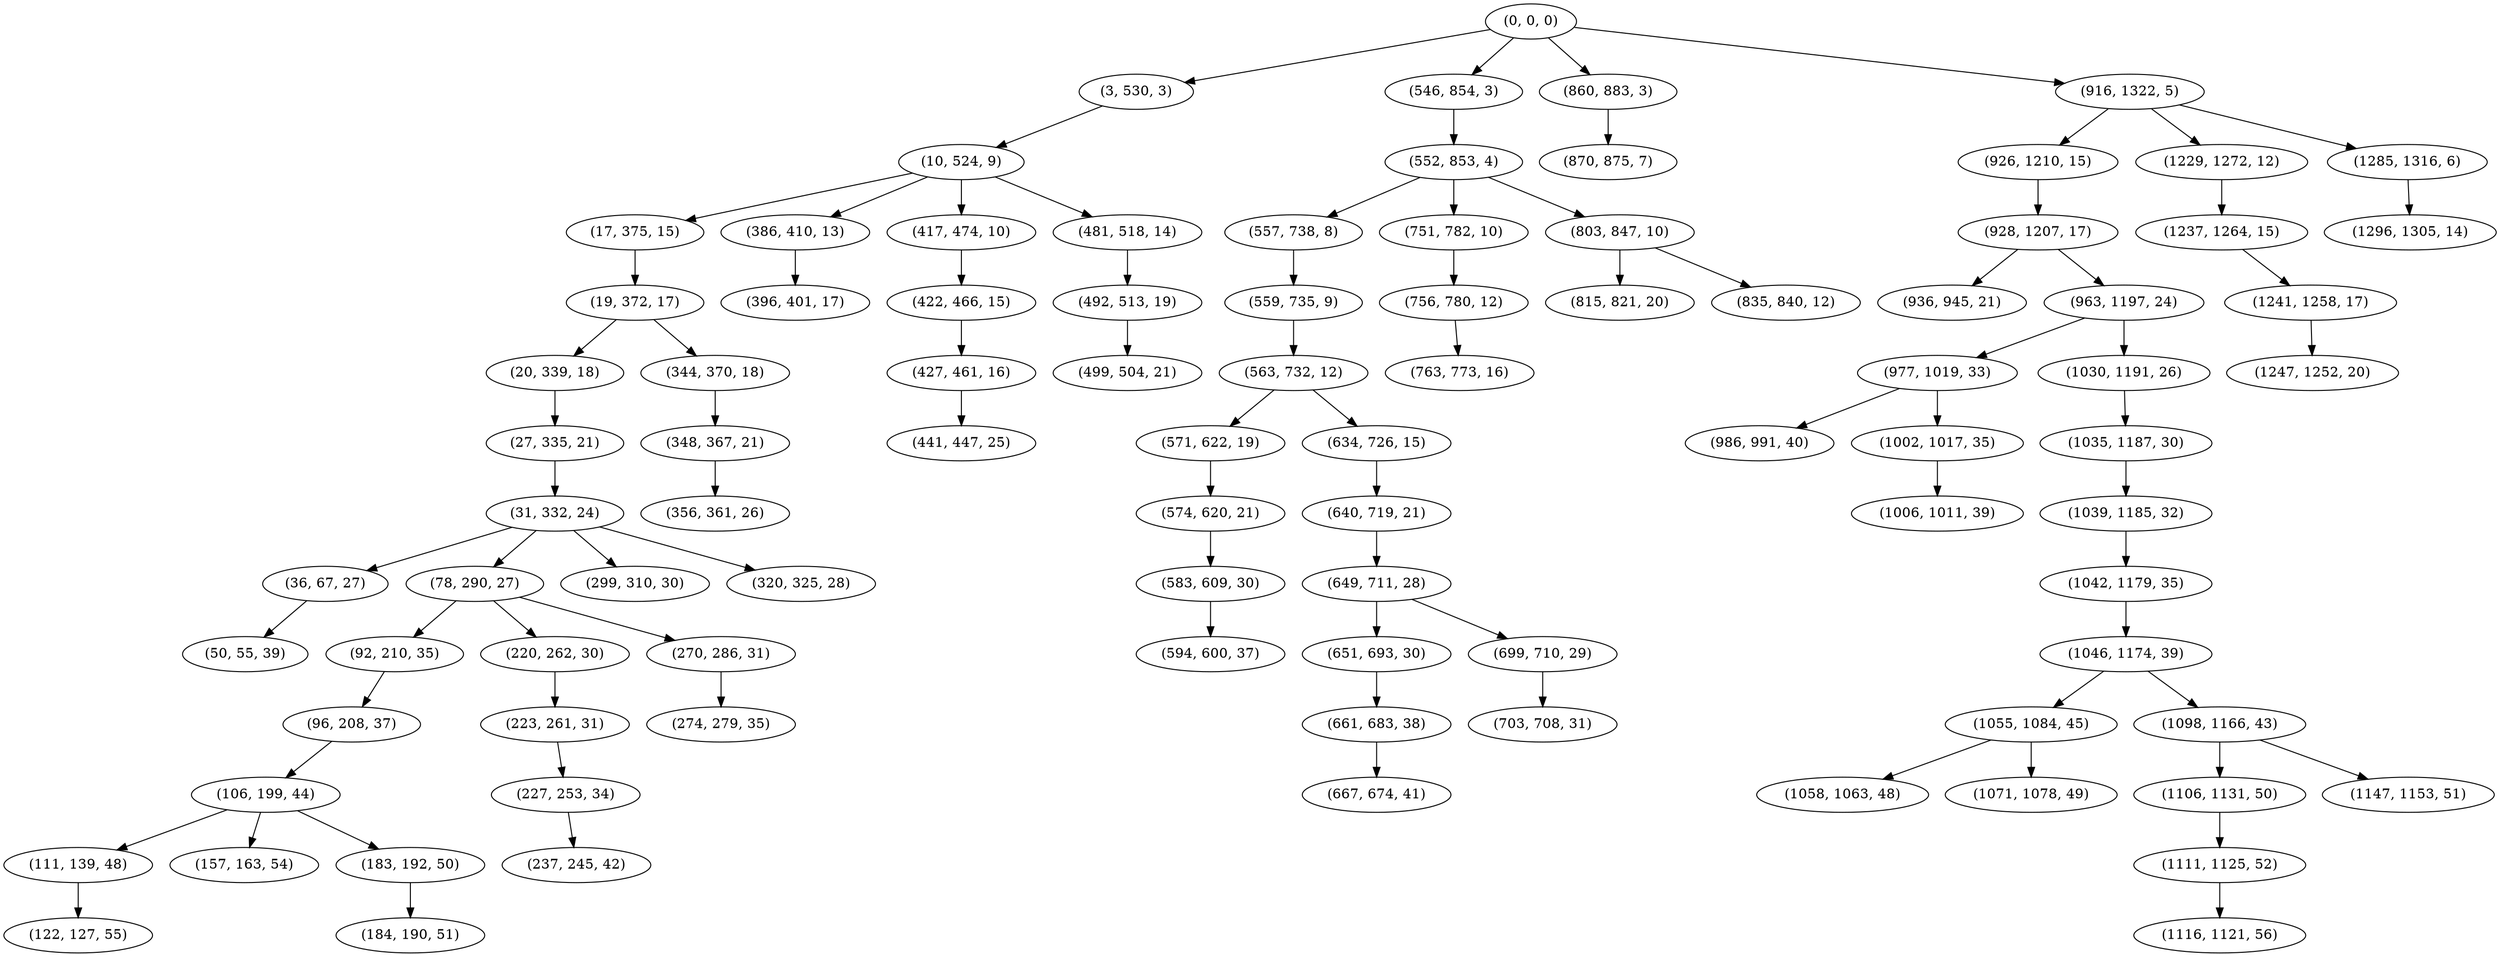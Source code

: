 digraph tree {
    "(0, 0, 0)";
    "(3, 530, 3)";
    "(10, 524, 9)";
    "(17, 375, 15)";
    "(19, 372, 17)";
    "(20, 339, 18)";
    "(27, 335, 21)";
    "(31, 332, 24)";
    "(36, 67, 27)";
    "(50, 55, 39)";
    "(78, 290, 27)";
    "(92, 210, 35)";
    "(96, 208, 37)";
    "(106, 199, 44)";
    "(111, 139, 48)";
    "(122, 127, 55)";
    "(157, 163, 54)";
    "(183, 192, 50)";
    "(184, 190, 51)";
    "(220, 262, 30)";
    "(223, 261, 31)";
    "(227, 253, 34)";
    "(237, 245, 42)";
    "(270, 286, 31)";
    "(274, 279, 35)";
    "(299, 310, 30)";
    "(320, 325, 28)";
    "(344, 370, 18)";
    "(348, 367, 21)";
    "(356, 361, 26)";
    "(386, 410, 13)";
    "(396, 401, 17)";
    "(417, 474, 10)";
    "(422, 466, 15)";
    "(427, 461, 16)";
    "(441, 447, 25)";
    "(481, 518, 14)";
    "(492, 513, 19)";
    "(499, 504, 21)";
    "(546, 854, 3)";
    "(552, 853, 4)";
    "(557, 738, 8)";
    "(559, 735, 9)";
    "(563, 732, 12)";
    "(571, 622, 19)";
    "(574, 620, 21)";
    "(583, 609, 30)";
    "(594, 600, 37)";
    "(634, 726, 15)";
    "(640, 719, 21)";
    "(649, 711, 28)";
    "(651, 693, 30)";
    "(661, 683, 38)";
    "(667, 674, 41)";
    "(699, 710, 29)";
    "(703, 708, 31)";
    "(751, 782, 10)";
    "(756, 780, 12)";
    "(763, 773, 16)";
    "(803, 847, 10)";
    "(815, 821, 20)";
    "(835, 840, 12)";
    "(860, 883, 3)";
    "(870, 875, 7)";
    "(916, 1322, 5)";
    "(926, 1210, 15)";
    "(928, 1207, 17)";
    "(936, 945, 21)";
    "(963, 1197, 24)";
    "(977, 1019, 33)";
    "(986, 991, 40)";
    "(1002, 1017, 35)";
    "(1006, 1011, 39)";
    "(1030, 1191, 26)";
    "(1035, 1187, 30)";
    "(1039, 1185, 32)";
    "(1042, 1179, 35)";
    "(1046, 1174, 39)";
    "(1055, 1084, 45)";
    "(1058, 1063, 48)";
    "(1071, 1078, 49)";
    "(1098, 1166, 43)";
    "(1106, 1131, 50)";
    "(1111, 1125, 52)";
    "(1116, 1121, 56)";
    "(1147, 1153, 51)";
    "(1229, 1272, 12)";
    "(1237, 1264, 15)";
    "(1241, 1258, 17)";
    "(1247, 1252, 20)";
    "(1285, 1316, 6)";
    "(1296, 1305, 14)";
    "(0, 0, 0)" -> "(3, 530, 3)";
    "(0, 0, 0)" -> "(546, 854, 3)";
    "(0, 0, 0)" -> "(860, 883, 3)";
    "(0, 0, 0)" -> "(916, 1322, 5)";
    "(3, 530, 3)" -> "(10, 524, 9)";
    "(10, 524, 9)" -> "(17, 375, 15)";
    "(10, 524, 9)" -> "(386, 410, 13)";
    "(10, 524, 9)" -> "(417, 474, 10)";
    "(10, 524, 9)" -> "(481, 518, 14)";
    "(17, 375, 15)" -> "(19, 372, 17)";
    "(19, 372, 17)" -> "(20, 339, 18)";
    "(19, 372, 17)" -> "(344, 370, 18)";
    "(20, 339, 18)" -> "(27, 335, 21)";
    "(27, 335, 21)" -> "(31, 332, 24)";
    "(31, 332, 24)" -> "(36, 67, 27)";
    "(31, 332, 24)" -> "(78, 290, 27)";
    "(31, 332, 24)" -> "(299, 310, 30)";
    "(31, 332, 24)" -> "(320, 325, 28)";
    "(36, 67, 27)" -> "(50, 55, 39)";
    "(78, 290, 27)" -> "(92, 210, 35)";
    "(78, 290, 27)" -> "(220, 262, 30)";
    "(78, 290, 27)" -> "(270, 286, 31)";
    "(92, 210, 35)" -> "(96, 208, 37)";
    "(96, 208, 37)" -> "(106, 199, 44)";
    "(106, 199, 44)" -> "(111, 139, 48)";
    "(106, 199, 44)" -> "(157, 163, 54)";
    "(106, 199, 44)" -> "(183, 192, 50)";
    "(111, 139, 48)" -> "(122, 127, 55)";
    "(183, 192, 50)" -> "(184, 190, 51)";
    "(220, 262, 30)" -> "(223, 261, 31)";
    "(223, 261, 31)" -> "(227, 253, 34)";
    "(227, 253, 34)" -> "(237, 245, 42)";
    "(270, 286, 31)" -> "(274, 279, 35)";
    "(344, 370, 18)" -> "(348, 367, 21)";
    "(348, 367, 21)" -> "(356, 361, 26)";
    "(386, 410, 13)" -> "(396, 401, 17)";
    "(417, 474, 10)" -> "(422, 466, 15)";
    "(422, 466, 15)" -> "(427, 461, 16)";
    "(427, 461, 16)" -> "(441, 447, 25)";
    "(481, 518, 14)" -> "(492, 513, 19)";
    "(492, 513, 19)" -> "(499, 504, 21)";
    "(546, 854, 3)" -> "(552, 853, 4)";
    "(552, 853, 4)" -> "(557, 738, 8)";
    "(552, 853, 4)" -> "(751, 782, 10)";
    "(552, 853, 4)" -> "(803, 847, 10)";
    "(557, 738, 8)" -> "(559, 735, 9)";
    "(559, 735, 9)" -> "(563, 732, 12)";
    "(563, 732, 12)" -> "(571, 622, 19)";
    "(563, 732, 12)" -> "(634, 726, 15)";
    "(571, 622, 19)" -> "(574, 620, 21)";
    "(574, 620, 21)" -> "(583, 609, 30)";
    "(583, 609, 30)" -> "(594, 600, 37)";
    "(634, 726, 15)" -> "(640, 719, 21)";
    "(640, 719, 21)" -> "(649, 711, 28)";
    "(649, 711, 28)" -> "(651, 693, 30)";
    "(649, 711, 28)" -> "(699, 710, 29)";
    "(651, 693, 30)" -> "(661, 683, 38)";
    "(661, 683, 38)" -> "(667, 674, 41)";
    "(699, 710, 29)" -> "(703, 708, 31)";
    "(751, 782, 10)" -> "(756, 780, 12)";
    "(756, 780, 12)" -> "(763, 773, 16)";
    "(803, 847, 10)" -> "(815, 821, 20)";
    "(803, 847, 10)" -> "(835, 840, 12)";
    "(860, 883, 3)" -> "(870, 875, 7)";
    "(916, 1322, 5)" -> "(926, 1210, 15)";
    "(916, 1322, 5)" -> "(1229, 1272, 12)";
    "(916, 1322, 5)" -> "(1285, 1316, 6)";
    "(926, 1210, 15)" -> "(928, 1207, 17)";
    "(928, 1207, 17)" -> "(936, 945, 21)";
    "(928, 1207, 17)" -> "(963, 1197, 24)";
    "(963, 1197, 24)" -> "(977, 1019, 33)";
    "(963, 1197, 24)" -> "(1030, 1191, 26)";
    "(977, 1019, 33)" -> "(986, 991, 40)";
    "(977, 1019, 33)" -> "(1002, 1017, 35)";
    "(1002, 1017, 35)" -> "(1006, 1011, 39)";
    "(1030, 1191, 26)" -> "(1035, 1187, 30)";
    "(1035, 1187, 30)" -> "(1039, 1185, 32)";
    "(1039, 1185, 32)" -> "(1042, 1179, 35)";
    "(1042, 1179, 35)" -> "(1046, 1174, 39)";
    "(1046, 1174, 39)" -> "(1055, 1084, 45)";
    "(1046, 1174, 39)" -> "(1098, 1166, 43)";
    "(1055, 1084, 45)" -> "(1058, 1063, 48)";
    "(1055, 1084, 45)" -> "(1071, 1078, 49)";
    "(1098, 1166, 43)" -> "(1106, 1131, 50)";
    "(1098, 1166, 43)" -> "(1147, 1153, 51)";
    "(1106, 1131, 50)" -> "(1111, 1125, 52)";
    "(1111, 1125, 52)" -> "(1116, 1121, 56)";
    "(1229, 1272, 12)" -> "(1237, 1264, 15)";
    "(1237, 1264, 15)" -> "(1241, 1258, 17)";
    "(1241, 1258, 17)" -> "(1247, 1252, 20)";
    "(1285, 1316, 6)" -> "(1296, 1305, 14)";
}
